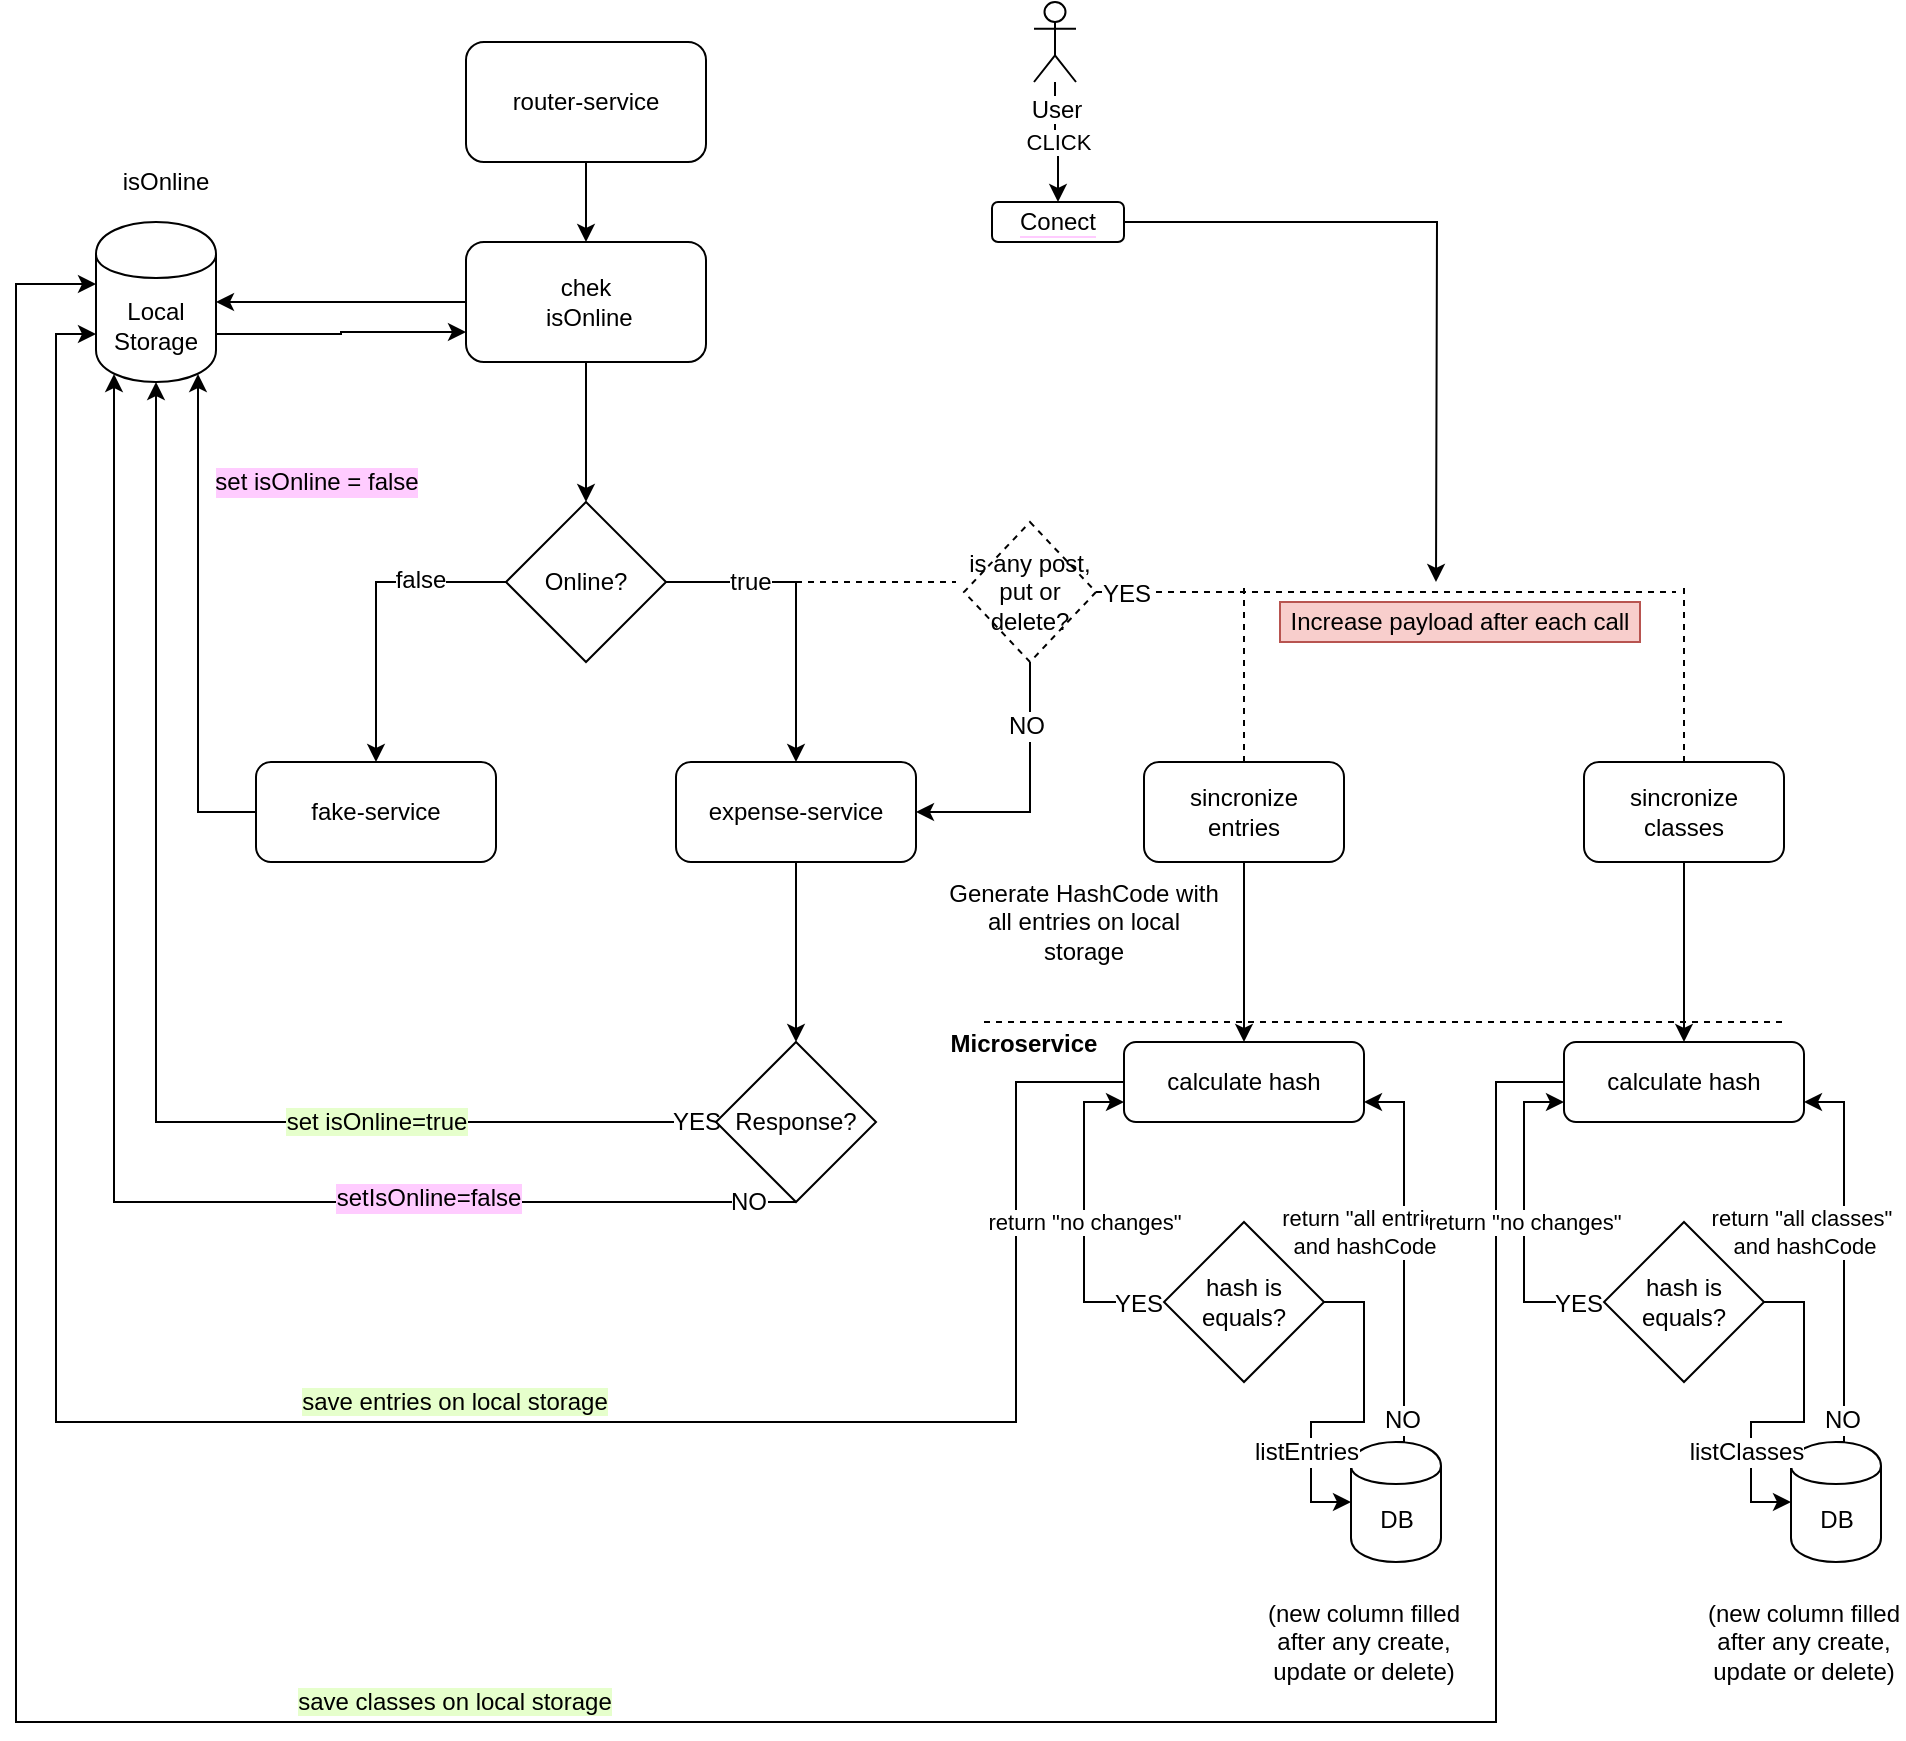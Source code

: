 <mxfile version="11.1.1" type="device"><diagram id="cjhf2PTyN4BWltDvsyBX" name="Page-1"><mxGraphModel dx="788" dy="516" grid="1" gridSize="10" guides="1" tooltips="1" connect="1" arrows="1" fold="1" page="1" pageScale="1" pageWidth="850" pageHeight="1100" math="0" shadow="0"><root><mxCell id="0"/><mxCell id="1" parent="0"/><mxCell id="rbp1Je0DH7NpjsKOECz--3" style="edgeStyle=orthogonalEdgeStyle;rounded=0;orthogonalLoop=1;jettySize=auto;html=1;entryX=0.5;entryY=0;entryDx=0;entryDy=0;" edge="1" parent="1" source="rbp1Je0DH7NpjsKOECz--1" target="rbp1Je0DH7NpjsKOECz--2"><mxGeometry relative="1" as="geometry"/></mxCell><mxCell id="rbp1Je0DH7NpjsKOECz--11" style="edgeStyle=orthogonalEdgeStyle;rounded=0;orthogonalLoop=1;jettySize=auto;html=1;" edge="1" parent="1" source="rbp1Je0DH7NpjsKOECz--1" target="rbp1Je0DH7NpjsKOECz--10"><mxGeometry relative="1" as="geometry"/></mxCell><mxCell id="rbp1Je0DH7NpjsKOECz--1" value="chek&lt;br&gt;&amp;nbsp;isOnline" style="rounded=1;whiteSpace=wrap;html=1;" vertex="1" parent="1"><mxGeometry x="365" y="140" width="120" height="60" as="geometry"/></mxCell><mxCell id="rbp1Je0DH7NpjsKOECz--6" style="edgeStyle=orthogonalEdgeStyle;rounded=0;orthogonalLoop=1;jettySize=auto;html=1;exitX=1;exitY=0.5;exitDx=0;exitDy=0;" edge="1" parent="1" source="rbp1Je0DH7NpjsKOECz--2" target="rbp1Je0DH7NpjsKOECz--5"><mxGeometry relative="1" as="geometry"/></mxCell><mxCell id="rbp1Je0DH7NpjsKOECz--17" value="true" style="text;html=1;resizable=0;points=[];align=center;verticalAlign=middle;labelBackgroundColor=#ffffff;" vertex="1" connectable="0" parent="rbp1Je0DH7NpjsKOECz--6"><mxGeometry x="-0.458" relative="1" as="geometry"><mxPoint as="offset"/></mxGeometry></mxCell><mxCell id="rbp1Je0DH7NpjsKOECz--8" style="edgeStyle=orthogonalEdgeStyle;rounded=0;orthogonalLoop=1;jettySize=auto;html=1;entryX=0.5;entryY=0;entryDx=0;entryDy=0;" edge="1" parent="1" source="rbp1Je0DH7NpjsKOECz--2" target="rbp1Je0DH7NpjsKOECz--7"><mxGeometry relative="1" as="geometry"/></mxCell><mxCell id="rbp1Je0DH7NpjsKOECz--16" value="false" style="text;html=1;resizable=0;points=[];align=center;verticalAlign=middle;labelBackgroundColor=#ffffff;" vertex="1" connectable="0" parent="rbp1Je0DH7NpjsKOECz--8"><mxGeometry x="-0.445" y="-1" relative="1" as="geometry"><mxPoint as="offset"/></mxGeometry></mxCell><mxCell id="rbp1Je0DH7NpjsKOECz--2" value="Online?" style="rhombus;whiteSpace=wrap;html=1;" vertex="1" parent="1"><mxGeometry x="385" y="270" width="80" height="80" as="geometry"/></mxCell><mxCell id="rbp1Je0DH7NpjsKOECz--21" style="edgeStyle=orthogonalEdgeStyle;rounded=0;orthogonalLoop=1;jettySize=auto;html=1;entryX=0.5;entryY=0;entryDx=0;entryDy=0;" edge="1" parent="1" source="rbp1Je0DH7NpjsKOECz--5" target="rbp1Je0DH7NpjsKOECz--20"><mxGeometry relative="1" as="geometry"/></mxCell><mxCell id="rbp1Je0DH7NpjsKOECz--5" value="expense-service" style="rounded=1;whiteSpace=wrap;html=1;" vertex="1" parent="1"><mxGeometry x="470" y="400" width="120" height="50" as="geometry"/></mxCell><mxCell id="rbp1Je0DH7NpjsKOECz--18" style="edgeStyle=orthogonalEdgeStyle;rounded=0;orthogonalLoop=1;jettySize=auto;html=1;entryX=0.85;entryY=0.95;entryDx=0;entryDy=0;entryPerimeter=0;" edge="1" parent="1" source="rbp1Je0DH7NpjsKOECz--7" target="rbp1Je0DH7NpjsKOECz--10"><mxGeometry relative="1" as="geometry"><mxPoint x="320" y="500" as="targetPoint"/></mxGeometry></mxCell><mxCell id="rbp1Je0DH7NpjsKOECz--19" value="set isOnline = false" style="text;html=1;resizable=0;points=[];align=center;verticalAlign=middle;labelBackgroundColor=#FFCCFF;" vertex="1" connectable="0" parent="rbp1Je0DH7NpjsKOECz--18"><mxGeometry x="0.147" relative="1" as="geometry"><mxPoint x="59" y="-52" as="offset"/></mxGeometry></mxCell><mxCell id="rbp1Je0DH7NpjsKOECz--7" value="fake-service" style="rounded=1;whiteSpace=wrap;html=1;" vertex="1" parent="1"><mxGeometry x="260" y="400" width="120" height="50" as="geometry"/></mxCell><mxCell id="rbp1Je0DH7NpjsKOECz--15" style="edgeStyle=orthogonalEdgeStyle;rounded=0;orthogonalLoop=1;jettySize=auto;html=1;entryX=0.5;entryY=0;entryDx=0;entryDy=0;" edge="1" parent="1" source="rbp1Je0DH7NpjsKOECz--9" target="rbp1Je0DH7NpjsKOECz--1"><mxGeometry relative="1" as="geometry"/></mxCell><mxCell id="rbp1Je0DH7NpjsKOECz--9" value="router-service" style="rounded=1;whiteSpace=wrap;html=1;" vertex="1" parent="1"><mxGeometry x="365" y="40" width="120" height="60" as="geometry"/></mxCell><mxCell id="rbp1Je0DH7NpjsKOECz--12" style="edgeStyle=orthogonalEdgeStyle;rounded=0;orthogonalLoop=1;jettySize=auto;html=1;exitX=1;exitY=0.7;exitDx=0;exitDy=0;entryX=0;entryY=0.75;entryDx=0;entryDy=0;" edge="1" parent="1" source="rbp1Je0DH7NpjsKOECz--10" target="rbp1Je0DH7NpjsKOECz--1"><mxGeometry relative="1" as="geometry"/></mxCell><mxCell id="rbp1Je0DH7NpjsKOECz--10" value="Local&lt;br&gt;Storage" style="shape=cylinder;whiteSpace=wrap;html=1;boundedLbl=1;backgroundOutline=1;" vertex="1" parent="1"><mxGeometry x="180" y="130" width="60" height="80" as="geometry"/></mxCell><mxCell id="rbp1Je0DH7NpjsKOECz--13" value="isOnline" style="text;html=1;strokeColor=none;fillColor=none;align=center;verticalAlign=middle;whiteSpace=wrap;rounded=0;" vertex="1" parent="1"><mxGeometry x="170" y="100" width="90" height="20" as="geometry"/></mxCell><mxCell id="rbp1Je0DH7NpjsKOECz--24" style="edgeStyle=orthogonalEdgeStyle;rounded=0;orthogonalLoop=1;jettySize=auto;html=1;entryX=0.5;entryY=1;entryDx=0;entryDy=0;" edge="1" parent="1" source="rbp1Je0DH7NpjsKOECz--20" target="rbp1Je0DH7NpjsKOECz--10"><mxGeometry relative="1" as="geometry"><mxPoint x="350" y="580" as="targetPoint"/></mxGeometry></mxCell><mxCell id="rbp1Je0DH7NpjsKOECz--25" value="&lt;span style=&quot;background-color: rgb(230 , 255 , 204)&quot;&gt;set isOnline=true&lt;/span&gt;" style="text;html=1;resizable=0;points=[];align=center;verticalAlign=middle;labelBackgroundColor=#ffffff;" vertex="1" connectable="0" parent="rbp1Je0DH7NpjsKOECz--24"><mxGeometry x="-0.171" relative="1" as="geometry"><mxPoint x="99" as="offset"/></mxGeometry></mxCell><mxCell id="rbp1Je0DH7NpjsKOECz--29" value="YES" style="text;html=1;resizable=0;points=[];align=center;verticalAlign=middle;labelBackgroundColor=#ffffff;" vertex="1" connectable="0" parent="rbp1Je0DH7NpjsKOECz--24"><mxGeometry x="-0.985" relative="1" as="geometry"><mxPoint x="-5" as="offset"/></mxGeometry></mxCell><mxCell id="rbp1Je0DH7NpjsKOECz--27" style="edgeStyle=orthogonalEdgeStyle;rounded=0;orthogonalLoop=1;jettySize=auto;html=1;entryX=0.15;entryY=0.95;entryDx=0;entryDy=0;entryPerimeter=0;" edge="1" parent="1" source="rbp1Je0DH7NpjsKOECz--20" target="rbp1Je0DH7NpjsKOECz--10"><mxGeometry relative="1" as="geometry"><Array as="points"><mxPoint x="189" y="620"/></Array></mxGeometry></mxCell><mxCell id="rbp1Je0DH7NpjsKOECz--28" value="setIsOnline=false" style="text;html=1;resizable=0;points=[];align=center;verticalAlign=middle;labelBackgroundColor=#FFCCFF;" vertex="1" connectable="0" parent="rbp1Je0DH7NpjsKOECz--27"><mxGeometry x="-0.513" y="-2" relative="1" as="geometry"><mxPoint as="offset"/></mxGeometry></mxCell><mxCell id="rbp1Je0DH7NpjsKOECz--30" value="NO" style="text;html=1;resizable=0;points=[];align=center;verticalAlign=middle;labelBackgroundColor=#ffffff;" vertex="1" connectable="0" parent="rbp1Je0DH7NpjsKOECz--27"><mxGeometry x="-0.936" relative="1" as="geometry"><mxPoint as="offset"/></mxGeometry></mxCell><mxCell id="rbp1Je0DH7NpjsKOECz--20" value="Response?" style="rhombus;whiteSpace=wrap;html=1;" vertex="1" parent="1"><mxGeometry x="490" y="540" width="80" height="80" as="geometry"/></mxCell><mxCell id="rbp1Je0DH7NpjsKOECz--46" style="edgeStyle=orthogonalEdgeStyle;rounded=0;orthogonalLoop=1;jettySize=auto;html=1;" edge="1" parent="1" source="rbp1Je0DH7NpjsKOECz--43" target="rbp1Je0DH7NpjsKOECz--45"><mxGeometry relative="1" as="geometry"/></mxCell><mxCell id="rbp1Je0DH7NpjsKOECz--43" value="sincronize&lt;br&gt;entries" style="rounded=1;whiteSpace=wrap;html=1;" vertex="1" parent="1"><mxGeometry x="704" y="400" width="100" height="50" as="geometry"/></mxCell><mxCell id="rbp1Je0DH7NpjsKOECz--44" value="DB" style="shape=cylinder;whiteSpace=wrap;html=1;boundedLbl=1;backgroundOutline=1;" vertex="1" parent="1"><mxGeometry x="807.5" y="740" width="45" height="60" as="geometry"/></mxCell><mxCell id="rbp1Je0DH7NpjsKOECz--93" style="edgeStyle=orthogonalEdgeStyle;rounded=0;orthogonalLoop=1;jettySize=auto;html=1;entryX=0;entryY=0.7;entryDx=0;entryDy=0;" edge="1" parent="1" source="rbp1Je0DH7NpjsKOECz--45" target="rbp1Je0DH7NpjsKOECz--10"><mxGeometry relative="1" as="geometry"><Array as="points"><mxPoint x="640" y="560"/><mxPoint x="640" y="730"/><mxPoint x="160" y="730"/><mxPoint x="160" y="186"/></Array></mxGeometry></mxCell><mxCell id="rbp1Je0DH7NpjsKOECz--45" value="calculate hash" style="rounded=1;whiteSpace=wrap;html=1;" vertex="1" parent="1"><mxGeometry x="694" y="540" width="120" height="40" as="geometry"/></mxCell><mxCell id="rbp1Je0DH7NpjsKOECz--47" value="Generate HashCode with all entries on local storage" style="text;html=1;strokeColor=none;fillColor=none;align=center;verticalAlign=middle;whiteSpace=wrap;rounded=0;" vertex="1" parent="1"><mxGeometry x="604" y="460" width="140" height="40" as="geometry"/></mxCell><mxCell id="rbp1Je0DH7NpjsKOECz--58" value="return &quot;no changes&quot;" style="edgeStyle=orthogonalEdgeStyle;rounded=0;orthogonalLoop=1;jettySize=auto;html=1;entryX=0;entryY=0.75;entryDx=0;entryDy=0;exitX=0;exitY=0.5;exitDx=0;exitDy=0;" edge="1" parent="1" source="rbp1Je0DH7NpjsKOECz--53" target="rbp1Je0DH7NpjsKOECz--45"><mxGeometry relative="1" as="geometry"/></mxCell><mxCell id="rbp1Je0DH7NpjsKOECz--59" value="YES" style="text;html=1;resizable=0;points=[];align=center;verticalAlign=middle;labelBackgroundColor=#ffffff;" vertex="1" connectable="0" parent="rbp1Je0DH7NpjsKOECz--58"><mxGeometry x="-0.838" y="1" relative="1" as="geometry"><mxPoint as="offset"/></mxGeometry></mxCell><mxCell id="rbp1Je0DH7NpjsKOECz--60" value="return &quot;all entries &lt;br&gt;and hashCode" style="edgeStyle=orthogonalEdgeStyle;rounded=0;orthogonalLoop=1;jettySize=auto;html=1;exitX=0.5;exitY=0;exitDx=0;exitDy=0;entryX=1;entryY=0.75;entryDx=0;entryDy=0;" edge="1" parent="1" source="rbp1Je0DH7NpjsKOECz--44" target="rbp1Je0DH7NpjsKOECz--45"><mxGeometry x="0.125" y="20" relative="1" as="geometry"><mxPoint x="844" y="630" as="targetPoint"/><Array as="points"><mxPoint x="834" y="740"/><mxPoint x="834" y="570"/></Array><mxPoint as="offset"/></mxGeometry></mxCell><mxCell id="rbp1Je0DH7NpjsKOECz--61" value="NO" style="text;html=1;resizable=0;points=[];align=center;verticalAlign=middle;labelBackgroundColor=#ffffff;" vertex="1" connectable="0" parent="rbp1Je0DH7NpjsKOECz--60"><mxGeometry x="-0.838" y="1" relative="1" as="geometry"><mxPoint as="offset"/></mxGeometry></mxCell><mxCell id="rbp1Je0DH7NpjsKOECz--62" style="edgeStyle=orthogonalEdgeStyle;rounded=0;orthogonalLoop=1;jettySize=auto;html=1;entryX=0;entryY=0.5;entryDx=0;entryDy=0;" edge="1" parent="1" source="rbp1Je0DH7NpjsKOECz--53" target="rbp1Je0DH7NpjsKOECz--44"><mxGeometry relative="1" as="geometry"/></mxCell><mxCell id="rbp1Je0DH7NpjsKOECz--63" value="listEntries" style="text;html=1;resizable=0;points=[];align=center;verticalAlign=middle;labelBackgroundColor=#ffffff;" vertex="1" connectable="0" parent="rbp1Je0DH7NpjsKOECz--62"><mxGeometry x="0.458" y="-3" relative="1" as="geometry"><mxPoint as="offset"/></mxGeometry></mxCell><mxCell id="rbp1Je0DH7NpjsKOECz--53" value="hash is&lt;br&gt;equals?" style="rhombus;whiteSpace=wrap;html=1;" vertex="1" parent="1"><mxGeometry x="714" y="630" width="80" height="80" as="geometry"/></mxCell><mxCell id="rbp1Je0DH7NpjsKOECz--54" value="(new column filled after any create, update or delete)" style="text;html=1;strokeColor=none;fillColor=none;align=center;verticalAlign=middle;whiteSpace=wrap;rounded=0;" vertex="1" parent="1"><mxGeometry x="764" y="810" width="100" height="60" as="geometry"/></mxCell><mxCell id="rbp1Je0DH7NpjsKOECz--55" value="" style="endArrow=none;dashed=1;html=1;" edge="1" parent="1"><mxGeometry width="50" height="50" relative="1" as="geometry"><mxPoint x="624" y="530" as="sourcePoint"/><mxPoint x="1024" y="530" as="targetPoint"/></mxGeometry></mxCell><mxCell id="rbp1Je0DH7NpjsKOECz--56" value="&lt;b&gt;Microservice&lt;/b&gt;" style="text;html=1;strokeColor=none;fillColor=none;align=center;verticalAlign=middle;whiteSpace=wrap;rounded=0;" vertex="1" parent="1"><mxGeometry x="604" y="531" width="80" height="20" as="geometry"/></mxCell><mxCell id="rbp1Je0DH7NpjsKOECz--64" style="edgeStyle=orthogonalEdgeStyle;rounded=0;orthogonalLoop=1;jettySize=auto;html=1;" edge="1" parent="1" source="rbp1Je0DH7NpjsKOECz--65" target="rbp1Je0DH7NpjsKOECz--67"><mxGeometry relative="1" as="geometry"/></mxCell><mxCell id="rbp1Je0DH7NpjsKOECz--65" value="sincronize&lt;br&gt;classes" style="rounded=1;whiteSpace=wrap;html=1;" vertex="1" parent="1"><mxGeometry x="924" y="400" width="100" height="50" as="geometry"/></mxCell><mxCell id="rbp1Je0DH7NpjsKOECz--66" value="DB" style="shape=cylinder;whiteSpace=wrap;html=1;boundedLbl=1;backgroundOutline=1;" vertex="1" parent="1"><mxGeometry x="1027.5" y="740" width="45" height="60" as="geometry"/></mxCell><mxCell id="rbp1Je0DH7NpjsKOECz--94" style="edgeStyle=orthogonalEdgeStyle;rounded=0;orthogonalLoop=1;jettySize=auto;html=1;entryX=0;entryY=0.388;entryDx=0;entryDy=0;entryPerimeter=0;" edge="1" parent="1" source="rbp1Je0DH7NpjsKOECz--67" target="rbp1Je0DH7NpjsKOECz--10"><mxGeometry relative="1" as="geometry"><mxPoint x="170" y="200" as="targetPoint"/><Array as="points"><mxPoint x="880" y="560"/><mxPoint x="880" y="880"/><mxPoint x="140" y="880"/><mxPoint x="140" y="161"/></Array></mxGeometry></mxCell><mxCell id="rbp1Je0DH7NpjsKOECz--67" value="calculate hash" style="rounded=1;whiteSpace=wrap;html=1;" vertex="1" parent="1"><mxGeometry x="914" y="540" width="120" height="40" as="geometry"/></mxCell><mxCell id="rbp1Je0DH7NpjsKOECz--68" value="return &quot;no changes&quot;" style="edgeStyle=orthogonalEdgeStyle;rounded=0;orthogonalLoop=1;jettySize=auto;html=1;entryX=0;entryY=0.75;entryDx=0;entryDy=0;exitX=0;exitY=0.5;exitDx=0;exitDy=0;" edge="1" parent="1" source="rbp1Je0DH7NpjsKOECz--74" target="rbp1Je0DH7NpjsKOECz--67"><mxGeometry relative="1" as="geometry"/></mxCell><mxCell id="rbp1Je0DH7NpjsKOECz--69" value="YES" style="text;html=1;resizable=0;points=[];align=center;verticalAlign=middle;labelBackgroundColor=#ffffff;" vertex="1" connectable="0" parent="rbp1Je0DH7NpjsKOECz--68"><mxGeometry x="-0.838" y="1" relative="1" as="geometry"><mxPoint as="offset"/></mxGeometry></mxCell><mxCell id="rbp1Je0DH7NpjsKOECz--70" value="return &quot;all classes&quot;&amp;nbsp;&lt;br&gt;and hashCode" style="edgeStyle=orthogonalEdgeStyle;rounded=0;orthogonalLoop=1;jettySize=auto;html=1;exitX=0.5;exitY=0;exitDx=0;exitDy=0;entryX=1;entryY=0.75;entryDx=0;entryDy=0;" edge="1" parent="1" source="rbp1Je0DH7NpjsKOECz--66" target="rbp1Je0DH7NpjsKOECz--67"><mxGeometry x="0.125" y="20" relative="1" as="geometry"><mxPoint x="1064" y="630" as="targetPoint"/><Array as="points"><mxPoint x="1054" y="740"/><mxPoint x="1054" y="570"/></Array><mxPoint as="offset"/></mxGeometry></mxCell><mxCell id="rbp1Je0DH7NpjsKOECz--71" value="NO" style="text;html=1;resizable=0;points=[];align=center;verticalAlign=middle;labelBackgroundColor=#ffffff;" vertex="1" connectable="0" parent="rbp1Je0DH7NpjsKOECz--70"><mxGeometry x="-0.838" y="1" relative="1" as="geometry"><mxPoint as="offset"/></mxGeometry></mxCell><mxCell id="rbp1Je0DH7NpjsKOECz--72" style="edgeStyle=orthogonalEdgeStyle;rounded=0;orthogonalLoop=1;jettySize=auto;html=1;entryX=0;entryY=0.5;entryDx=0;entryDy=0;" edge="1" parent="1" source="rbp1Je0DH7NpjsKOECz--74" target="rbp1Je0DH7NpjsKOECz--66"><mxGeometry relative="1" as="geometry"/></mxCell><mxCell id="rbp1Je0DH7NpjsKOECz--73" value="listClasses" style="text;html=1;resizable=0;points=[];align=center;verticalAlign=middle;labelBackgroundColor=#ffffff;" vertex="1" connectable="0" parent="rbp1Je0DH7NpjsKOECz--72"><mxGeometry x="0.458" y="-3" relative="1" as="geometry"><mxPoint as="offset"/></mxGeometry></mxCell><mxCell id="rbp1Je0DH7NpjsKOECz--74" value="hash is&lt;br&gt;equals?" style="rhombus;whiteSpace=wrap;html=1;" vertex="1" parent="1"><mxGeometry x="934" y="630" width="80" height="80" as="geometry"/></mxCell><mxCell id="rbp1Je0DH7NpjsKOECz--75" value="(new column filled after any create, update or delete)" style="text;html=1;strokeColor=none;fillColor=none;align=center;verticalAlign=middle;whiteSpace=wrap;rounded=0;" vertex="1" parent="1"><mxGeometry x="984" y="810" width="100" height="60" as="geometry"/></mxCell><mxCell id="rbp1Je0DH7NpjsKOECz--76" value="" style="endArrow=none;dashed=1;html=1;" edge="1" parent="1"><mxGeometry width="50" height="50" relative="1" as="geometry"><mxPoint x="530" y="310" as="sourcePoint"/><mxPoint x="610" y="310" as="targetPoint"/></mxGeometry></mxCell><mxCell id="rbp1Je0DH7NpjsKOECz--77" value="" style="endArrow=none;dashed=1;html=1;exitX=0.5;exitY=0;exitDx=0;exitDy=0;" edge="1" parent="1" source="rbp1Je0DH7NpjsKOECz--43"><mxGeometry width="50" height="50" relative="1" as="geometry"><mxPoint x="750" y="390" as="sourcePoint"/><mxPoint x="754" y="310" as="targetPoint"/></mxGeometry></mxCell><mxCell id="rbp1Je0DH7NpjsKOECz--78" value="" style="endArrow=none;dashed=1;html=1;exitX=0.5;exitY=0;exitDx=0;exitDy=0;" edge="1" parent="1" source="rbp1Je0DH7NpjsKOECz--65"><mxGeometry width="50" height="50" relative="1" as="geometry"><mxPoint x="970" y="380" as="sourcePoint"/><mxPoint x="974" y="310" as="targetPoint"/></mxGeometry></mxCell><mxCell id="rbp1Je0DH7NpjsKOECz--79" value="Increase payload after each call" style="text;html=1;strokeColor=#b85450;fillColor=#f8cecc;align=center;verticalAlign=middle;whiteSpace=wrap;rounded=0;" vertex="1" parent="1"><mxGeometry x="772" y="320" width="180" height="20" as="geometry"/></mxCell><mxCell id="rbp1Je0DH7NpjsKOECz--81" style="edgeStyle=orthogonalEdgeStyle;rounded=0;orthogonalLoop=1;jettySize=auto;html=1;entryX=1;entryY=0.5;entryDx=0;entryDy=0;exitX=0.5;exitY=1;exitDx=0;exitDy=0;" edge="1" parent="1" source="rbp1Je0DH7NpjsKOECz--80" target="rbp1Je0DH7NpjsKOECz--5"><mxGeometry relative="1" as="geometry"/></mxCell><mxCell id="rbp1Je0DH7NpjsKOECz--82" value="NO" style="text;html=1;resizable=0;points=[];align=center;verticalAlign=middle;labelBackgroundColor=#ffffff;" vertex="1" connectable="0" parent="rbp1Je0DH7NpjsKOECz--81"><mxGeometry x="-0.515" y="-2" relative="1" as="geometry"><mxPoint as="offset"/></mxGeometry></mxCell><mxCell id="rbp1Je0DH7NpjsKOECz--80" value="is any post, put or delete?" style="rhombus;whiteSpace=wrap;html=1;dashed=1;" vertex="1" parent="1"><mxGeometry x="614" y="280" width="66" height="70" as="geometry"/></mxCell><mxCell id="rbp1Je0DH7NpjsKOECz--83" value="" style="endArrow=none;dashed=1;html=1;exitX=1;exitY=0.5;exitDx=0;exitDy=0;" edge="1" parent="1" source="rbp1Je0DH7NpjsKOECz--80"><mxGeometry width="50" height="50" relative="1" as="geometry"><mxPoint x="700" y="360" as="sourcePoint"/><mxPoint x="970" y="315" as="targetPoint"/></mxGeometry></mxCell><mxCell id="rbp1Je0DH7NpjsKOECz--84" value="YES" style="text;html=1;resizable=0;points=[];align=center;verticalAlign=middle;labelBackgroundColor=#ffffff;" vertex="1" connectable="0" parent="rbp1Je0DH7NpjsKOECz--83"><mxGeometry x="-0.897" y="-1" relative="1" as="geometry"><mxPoint as="offset"/></mxGeometry></mxCell><mxCell id="rbp1Je0DH7NpjsKOECz--92" value="CLICK" style="edgeStyle=orthogonalEdgeStyle;rounded=0;orthogonalLoop=1;jettySize=auto;html=1;entryX=0.5;entryY=0;entryDx=0;entryDy=0;" edge="1" parent="1" source="rbp1Je0DH7NpjsKOECz--85" target="rbp1Je0DH7NpjsKOECz--91"><mxGeometry relative="1" as="geometry"/></mxCell><mxCell id="rbp1Je0DH7NpjsKOECz--85" value="User" style="shape=umlActor;verticalLabelPosition=bottom;labelBackgroundColor=#ffffff;verticalAlign=top;html=1;outlineConnect=0;" vertex="1" parent="1"><mxGeometry x="649" y="20" width="21" height="40" as="geometry"/></mxCell><mxCell id="rbp1Je0DH7NpjsKOECz--98" style="edgeStyle=orthogonalEdgeStyle;rounded=0;orthogonalLoop=1;jettySize=auto;html=1;" edge="1" parent="1" source="rbp1Je0DH7NpjsKOECz--91"><mxGeometry relative="1" as="geometry"><mxPoint x="850" y="310" as="targetPoint"/></mxGeometry></mxCell><mxCell id="rbp1Je0DH7NpjsKOECz--91" value="&lt;span style=&quot;background-color: rgb(255 , 255 , 255)&quot;&gt;Conect&lt;/span&gt;" style="rounded=1;whiteSpace=wrap;html=1;labelBackgroundColor=#FFCCFF;" vertex="1" parent="1"><mxGeometry x="628" y="120" width="66" height="20" as="geometry"/></mxCell><mxCell id="rbp1Je0DH7NpjsKOECz--96" value="&lt;span style=&quot;background-color: rgb(230 , 255 , 204)&quot;&gt;save entries on local storage&lt;/span&gt;" style="text;html=1;resizable=0;points=[];align=center;verticalAlign=middle;labelBackgroundColor=#ffffff;" vertex="1" connectable="0" parent="1"><mxGeometry x="260" y="720" as="geometry"><mxPoint x="99" as="offset"/></mxGeometry></mxCell><mxCell id="rbp1Je0DH7NpjsKOECz--97" value="&lt;span style=&quot;background-color: rgb(230 , 255 , 204)&quot;&gt;save classes on local storage&lt;/span&gt;" style="text;html=1;resizable=0;points=[];align=center;verticalAlign=middle;labelBackgroundColor=#ffffff;" vertex="1" connectable="0" parent="1"><mxGeometry x="260" y="870" as="geometry"><mxPoint x="99" as="offset"/></mxGeometry></mxCell></root></mxGraphModel></diagram></mxfile>